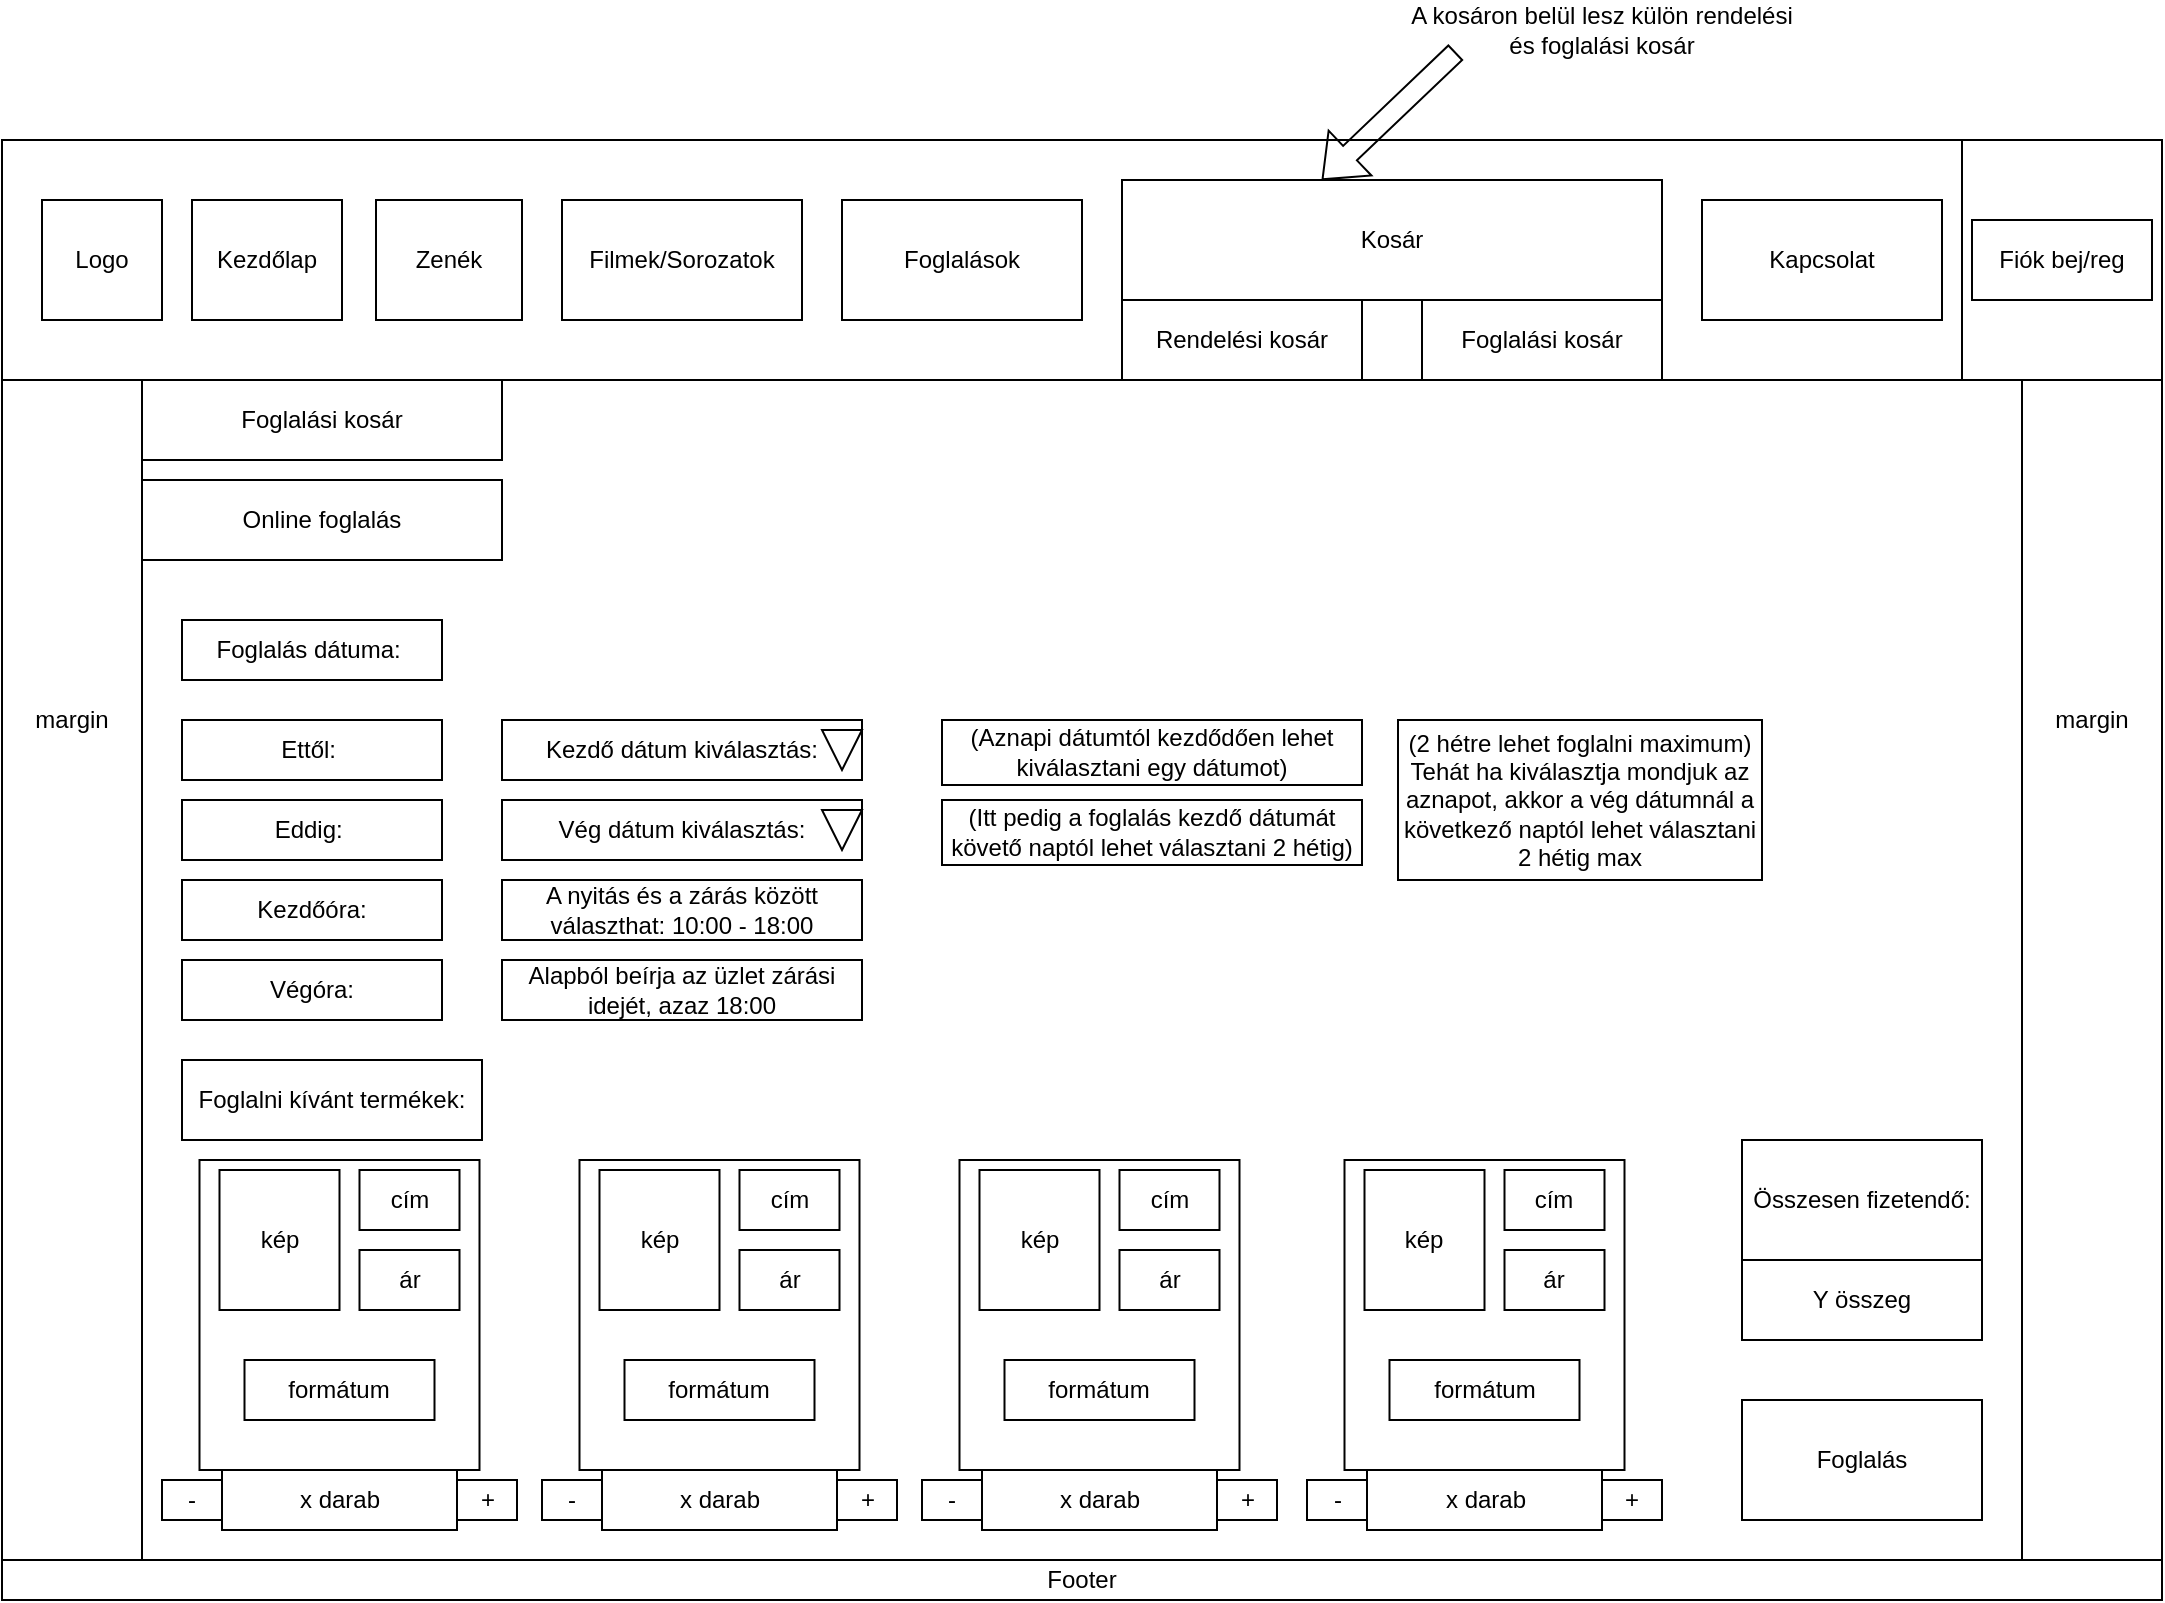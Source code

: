 <mxfile version="26.2.9">
  <diagram name="1 oldal" id="ohfmbEw8cCkdrReCNdVJ">
    <mxGraphModel dx="3423" dy="1365" grid="1" gridSize="10" guides="1" tooltips="1" connect="1" arrows="1" fold="1" page="1" pageScale="1" pageWidth="827" pageHeight="1169" math="0" shadow="0">
      <root>
        <mxCell id="0" />
        <mxCell id="1" parent="0" />
        <mxCell id="IHHWrMH8fhH2cyxZNXDR-1489" value="" style="rounded=0;whiteSpace=wrap;html=1;" vertex="1" parent="1">
          <mxGeometry x="-600" y="200" width="1080" height="730" as="geometry" />
        </mxCell>
        <mxCell id="IHHWrMH8fhH2cyxZNXDR-1490" value="" style="rounded=0;whiteSpace=wrap;html=1;" vertex="1" parent="1">
          <mxGeometry x="-600" y="200" width="1080" height="120" as="geometry" />
        </mxCell>
        <mxCell id="IHHWrMH8fhH2cyxZNXDR-1491" value="Footer" style="rounded=0;whiteSpace=wrap;html=1;" vertex="1" parent="1">
          <mxGeometry x="-600" y="910" width="1080" height="20" as="geometry" />
        </mxCell>
        <mxCell id="IHHWrMH8fhH2cyxZNXDR-1492" value="" style="rounded=0;whiteSpace=wrap;html=1;" vertex="1" parent="1">
          <mxGeometry x="380" y="200" width="100" height="120" as="geometry" />
        </mxCell>
        <mxCell id="IHHWrMH8fhH2cyxZNXDR-1493" value="Kezdőlap" style="rounded=0;whiteSpace=wrap;html=1;" vertex="1" parent="1">
          <mxGeometry x="-505" y="230" width="75" height="60" as="geometry" />
        </mxCell>
        <mxCell id="IHHWrMH8fhH2cyxZNXDR-1494" value="" style="rounded=0;whiteSpace=wrap;html=1;" vertex="1" parent="1">
          <mxGeometry x="110" y="260" width="120" height="60" as="geometry" />
        </mxCell>
        <mxCell id="IHHWrMH8fhH2cyxZNXDR-1495" value="Zenék" style="rounded=0;whiteSpace=wrap;html=1;" vertex="1" parent="1">
          <mxGeometry x="-413" y="230" width="73" height="60" as="geometry" />
        </mxCell>
        <mxCell id="IHHWrMH8fhH2cyxZNXDR-1496" value="" style="rounded=0;whiteSpace=wrap;html=1;" vertex="1" parent="1">
          <mxGeometry x="-40" y="260" width="120" height="60" as="geometry" />
        </mxCell>
        <mxCell id="IHHWrMH8fhH2cyxZNXDR-1497" value="Filmek/Sorozatok" style="rounded=0;whiteSpace=wrap;html=1;" vertex="1" parent="1">
          <mxGeometry x="-320" y="230" width="120" height="60" as="geometry" />
        </mxCell>
        <mxCell id="IHHWrMH8fhH2cyxZNXDR-1498" value="" style="rounded=0;whiteSpace=wrap;html=1;" vertex="1" parent="1">
          <mxGeometry x="-530" y="320" width="940" height="590" as="geometry" />
        </mxCell>
        <mxCell id="IHHWrMH8fhH2cyxZNXDR-1500" value="" style="rounded=0;whiteSpace=wrap;html=1;" vertex="1" parent="1">
          <mxGeometry x="-580" y="230" width="60" height="60" as="geometry" />
        </mxCell>
        <mxCell id="IHHWrMH8fhH2cyxZNXDR-1501" value="&lt;div&gt;Logo&lt;/div&gt;" style="text;html=1;align=center;verticalAlign=middle;whiteSpace=wrap;rounded=0;" vertex="1" parent="1">
          <mxGeometry x="-580" y="230" width="60" height="60" as="geometry" />
        </mxCell>
        <mxCell id="IHHWrMH8fhH2cyxZNXDR-1504" value="Rendelési kosár" style="text;html=1;align=center;verticalAlign=middle;whiteSpace=wrap;rounded=0;" vertex="1" parent="1">
          <mxGeometry x="-40" y="270" width="120" height="60" as="geometry" />
        </mxCell>
        <mxCell id="IHHWrMH8fhH2cyxZNXDR-1505" value="margin" style="text;html=1;align=center;verticalAlign=middle;whiteSpace=wrap;rounded=0;" vertex="1" parent="1">
          <mxGeometry x="-600" y="320" width="70" height="340" as="geometry" />
        </mxCell>
        <mxCell id="IHHWrMH8fhH2cyxZNXDR-1506" value="margin" style="text;html=1;align=center;verticalAlign=middle;whiteSpace=wrap;rounded=0;" vertex="1" parent="1">
          <mxGeometry x="410" y="320" width="70" height="340" as="geometry" />
        </mxCell>
        <mxCell id="IHHWrMH8fhH2cyxZNXDR-1507" value="Fiók bej/reg" style="rounded=0;whiteSpace=wrap;html=1;" vertex="1" parent="1">
          <mxGeometry x="385" y="240" width="90" height="40" as="geometry" />
        </mxCell>
        <mxCell id="IHHWrMH8fhH2cyxZNXDR-1508" value="" style="rounded=0;whiteSpace=wrap;html=1;" vertex="1" parent="1">
          <mxGeometry x="250" y="230" width="120" height="60" as="geometry" />
        </mxCell>
        <mxCell id="IHHWrMH8fhH2cyxZNXDR-1509" value="Kapcsolat" style="text;html=1;align=center;verticalAlign=middle;whiteSpace=wrap;rounded=0;" vertex="1" parent="1">
          <mxGeometry x="250" y="230" width="120" height="60" as="geometry" />
        </mxCell>
        <mxCell id="IHHWrMH8fhH2cyxZNXDR-1510" value="Foglalási kosár" style="text;html=1;align=center;verticalAlign=middle;whiteSpace=wrap;rounded=0;" vertex="1" parent="1">
          <mxGeometry x="110" y="270" width="120" height="60" as="geometry" />
        </mxCell>
        <mxCell id="IHHWrMH8fhH2cyxZNXDR-1511" value="Kosár" style="rounded=0;whiteSpace=wrap;html=1;" vertex="1" parent="1">
          <mxGeometry x="-40" y="220" width="270" height="60" as="geometry" />
        </mxCell>
        <mxCell id="IHHWrMH8fhH2cyxZNXDR-1512" value="A kosáron belül lesz külön rendelési és foglalási kosár" style="text;html=1;align=center;verticalAlign=middle;whiteSpace=wrap;rounded=0;" vertex="1" parent="1">
          <mxGeometry x="100" y="130" width="200" height="30" as="geometry" />
        </mxCell>
        <mxCell id="IHHWrMH8fhH2cyxZNXDR-1513" value="" style="endArrow=classic;html=1;rounded=0;entryX=0.37;entryY=0;entryDx=0;entryDy=0;shape=flexArrow;entryPerimeter=0;exitX=0.135;exitY=0.867;exitDx=0;exitDy=0;exitPerimeter=0;" edge="1" parent="1" source="IHHWrMH8fhH2cyxZNXDR-1512" target="IHHWrMH8fhH2cyxZNXDR-1511">
          <mxGeometry width="50" height="50" relative="1" as="geometry">
            <mxPoint x="-20" y="180" as="sourcePoint" />
            <mxPoint x="-140" y="260" as="targetPoint" />
          </mxGeometry>
        </mxCell>
        <mxCell id="IHHWrMH8fhH2cyxZNXDR-1514" value="Foglalási kosár" style="rounded=0;whiteSpace=wrap;html=1;" vertex="1" parent="1">
          <mxGeometry x="-530" y="320" width="180" height="40" as="geometry" />
        </mxCell>
        <mxCell id="IHHWrMH8fhH2cyxZNXDR-1515" value="Online foglalás" style="rounded=0;whiteSpace=wrap;html=1;" vertex="1" parent="1">
          <mxGeometry x="-530" y="370" width="180" height="40" as="geometry" />
        </mxCell>
        <mxCell id="IHHWrMH8fhH2cyxZNXDR-1516" value="Foglalás dátuma:&amp;nbsp;" style="rounded=0;whiteSpace=wrap;html=1;" vertex="1" parent="1">
          <mxGeometry x="-510" y="440" width="130" height="30" as="geometry" />
        </mxCell>
        <mxCell id="IHHWrMH8fhH2cyxZNXDR-1517" value="Ettől:&amp;nbsp;" style="rounded=0;whiteSpace=wrap;html=1;" vertex="1" parent="1">
          <mxGeometry x="-510" y="490" width="130" height="30" as="geometry" />
        </mxCell>
        <mxCell id="IHHWrMH8fhH2cyxZNXDR-1518" value="Kezdő dátum kiválasztás:" style="rounded=0;whiteSpace=wrap;html=1;" vertex="1" parent="1">
          <mxGeometry x="-350" y="490" width="180" height="30" as="geometry" />
        </mxCell>
        <mxCell id="IHHWrMH8fhH2cyxZNXDR-1519" value="" style="triangle;whiteSpace=wrap;html=1;rotation=90;" vertex="1" parent="1">
          <mxGeometry x="-190" y="495" width="20" height="20" as="geometry" />
        </mxCell>
        <mxCell id="IHHWrMH8fhH2cyxZNXDR-1520" value="Eddig:&amp;nbsp;" style="rounded=0;whiteSpace=wrap;html=1;" vertex="1" parent="1">
          <mxGeometry x="-510" y="530" width="130" height="30" as="geometry" />
        </mxCell>
        <mxCell id="IHHWrMH8fhH2cyxZNXDR-1521" value="Vég dátum kiválasztás:" style="rounded=0;whiteSpace=wrap;html=1;" vertex="1" parent="1">
          <mxGeometry x="-350" y="530" width="180" height="30" as="geometry" />
        </mxCell>
        <mxCell id="IHHWrMH8fhH2cyxZNXDR-1522" value="" style="triangle;whiteSpace=wrap;html=1;rotation=90;" vertex="1" parent="1">
          <mxGeometry x="-190" y="535" width="20" height="20" as="geometry" />
        </mxCell>
        <mxCell id="IHHWrMH8fhH2cyxZNXDR-1523" value="(Aznapi dátumtól kezdődően lehet kiválasztani egy dátumot)" style="rounded=0;whiteSpace=wrap;html=1;" vertex="1" parent="1">
          <mxGeometry x="-130" y="490" width="210" height="32.5" as="geometry" />
        </mxCell>
        <mxCell id="IHHWrMH8fhH2cyxZNXDR-1524" value="(2 hétre lehet foglalni maximum)&lt;div&gt;Tehát ha kiválasztja mondjuk az aznapot, akkor a vég dátumnál a következő naptól lehet választani 2 hétig max&lt;/div&gt;" style="rounded=0;whiteSpace=wrap;html=1;" vertex="1" parent="1">
          <mxGeometry x="98" y="490" width="182" height="80" as="geometry" />
        </mxCell>
        <mxCell id="IHHWrMH8fhH2cyxZNXDR-1525" value="(Itt pedig a foglalás kezdő dátumát követő naptól lehet választani 2 hétig)" style="rounded=0;whiteSpace=wrap;html=1;" vertex="1" parent="1">
          <mxGeometry x="-130" y="530" width="210" height="32.5" as="geometry" />
        </mxCell>
        <mxCell id="IHHWrMH8fhH2cyxZNXDR-1526" value="Kezdőóra:" style="rounded=0;whiteSpace=wrap;html=1;" vertex="1" parent="1">
          <mxGeometry x="-510" y="570" width="130" height="30" as="geometry" />
        </mxCell>
        <mxCell id="IHHWrMH8fhH2cyxZNXDR-1527" value="A nyitás és a zárás között választhat: 10:00 - 18:00" style="rounded=0;whiteSpace=wrap;html=1;" vertex="1" parent="1">
          <mxGeometry x="-350" y="570" width="180" height="30" as="geometry" />
        </mxCell>
        <mxCell id="IHHWrMH8fhH2cyxZNXDR-1528" value="Végóra:" style="rounded=0;whiteSpace=wrap;html=1;" vertex="1" parent="1">
          <mxGeometry x="-510" y="610" width="130" height="30" as="geometry" />
        </mxCell>
        <mxCell id="IHHWrMH8fhH2cyxZNXDR-1529" value="Alapból beírja az üzlet zárási idejét, azaz 18:00" style="rounded=0;whiteSpace=wrap;html=1;" vertex="1" parent="1">
          <mxGeometry x="-350" y="610" width="180" height="30" as="geometry" />
        </mxCell>
        <mxCell id="IHHWrMH8fhH2cyxZNXDR-1530" value="" style="group" vertex="1" connectable="0" parent="1">
          <mxGeometry x="-520" y="710" width="177.5" height="185" as="geometry" />
        </mxCell>
        <mxCell id="IHHWrMH8fhH2cyxZNXDR-1531" value="" style="group" vertex="1" connectable="0" parent="IHHWrMH8fhH2cyxZNXDR-1530">
          <mxGeometry x="18.75" width="140" height="155" as="geometry" />
        </mxCell>
        <mxCell id="IHHWrMH8fhH2cyxZNXDR-1532" value="" style="rounded=0;whiteSpace=wrap;html=1;" vertex="1" parent="IHHWrMH8fhH2cyxZNXDR-1531">
          <mxGeometry width="140" height="155" as="geometry" />
        </mxCell>
        <mxCell id="IHHWrMH8fhH2cyxZNXDR-1533" value="kép" style="rounded=0;whiteSpace=wrap;html=1;" vertex="1" parent="IHHWrMH8fhH2cyxZNXDR-1531">
          <mxGeometry x="10" y="5" width="60" height="70" as="geometry" />
        </mxCell>
        <mxCell id="IHHWrMH8fhH2cyxZNXDR-1534" value="cím" style="rounded=0;whiteSpace=wrap;html=1;" vertex="1" parent="IHHWrMH8fhH2cyxZNXDR-1531">
          <mxGeometry x="80" y="5" width="50" height="30" as="geometry" />
        </mxCell>
        <mxCell id="IHHWrMH8fhH2cyxZNXDR-1535" value="ár" style="rounded=0;whiteSpace=wrap;html=1;" vertex="1" parent="IHHWrMH8fhH2cyxZNXDR-1531">
          <mxGeometry x="80" y="45" width="50" height="30" as="geometry" />
        </mxCell>
        <mxCell id="IHHWrMH8fhH2cyxZNXDR-1536" value="formátum" style="rounded=0;whiteSpace=wrap;html=1;" vertex="1" parent="IHHWrMH8fhH2cyxZNXDR-1531">
          <mxGeometry x="22.5" y="100" width="95" height="30" as="geometry" />
        </mxCell>
        <mxCell id="IHHWrMH8fhH2cyxZNXDR-1537" value="" style="group" vertex="1" connectable="0" parent="IHHWrMH8fhH2cyxZNXDR-1530">
          <mxGeometry y="155" width="177.5" height="30" as="geometry" />
        </mxCell>
        <mxCell id="IHHWrMH8fhH2cyxZNXDR-1538" value="x darab" style="rounded=0;whiteSpace=wrap;html=1;" vertex="1" parent="IHHWrMH8fhH2cyxZNXDR-1537">
          <mxGeometry x="30" width="117.5" height="30" as="geometry" />
        </mxCell>
        <mxCell id="IHHWrMH8fhH2cyxZNXDR-1539" value="-" style="rounded=0;whiteSpace=wrap;html=1;" vertex="1" parent="IHHWrMH8fhH2cyxZNXDR-1537">
          <mxGeometry y="5" width="30" height="20" as="geometry" />
        </mxCell>
        <mxCell id="IHHWrMH8fhH2cyxZNXDR-1540" value="+" style="rounded=0;whiteSpace=wrap;html=1;" vertex="1" parent="IHHWrMH8fhH2cyxZNXDR-1537">
          <mxGeometry x="147.5" y="5" width="30" height="20" as="geometry" />
        </mxCell>
        <mxCell id="IHHWrMH8fhH2cyxZNXDR-1541" value="Foglalni kívánt termékek:" style="rounded=0;whiteSpace=wrap;html=1;" vertex="1" parent="1">
          <mxGeometry x="-510" y="660" width="150" height="40" as="geometry" />
        </mxCell>
        <mxCell id="IHHWrMH8fhH2cyxZNXDR-1542" value="" style="group" vertex="1" connectable="0" parent="1">
          <mxGeometry x="-330" y="710" width="177.5" height="185" as="geometry" />
        </mxCell>
        <mxCell id="IHHWrMH8fhH2cyxZNXDR-1543" value="" style="group" vertex="1" connectable="0" parent="IHHWrMH8fhH2cyxZNXDR-1542">
          <mxGeometry x="18.75" width="140" height="155" as="geometry" />
        </mxCell>
        <mxCell id="IHHWrMH8fhH2cyxZNXDR-1544" value="" style="rounded=0;whiteSpace=wrap;html=1;" vertex="1" parent="IHHWrMH8fhH2cyxZNXDR-1543">
          <mxGeometry width="140" height="155" as="geometry" />
        </mxCell>
        <mxCell id="IHHWrMH8fhH2cyxZNXDR-1545" value="kép" style="rounded=0;whiteSpace=wrap;html=1;" vertex="1" parent="IHHWrMH8fhH2cyxZNXDR-1543">
          <mxGeometry x="10" y="5" width="60" height="70" as="geometry" />
        </mxCell>
        <mxCell id="IHHWrMH8fhH2cyxZNXDR-1546" value="cím" style="rounded=0;whiteSpace=wrap;html=1;" vertex="1" parent="IHHWrMH8fhH2cyxZNXDR-1543">
          <mxGeometry x="80" y="5" width="50" height="30" as="geometry" />
        </mxCell>
        <mxCell id="IHHWrMH8fhH2cyxZNXDR-1547" value="ár" style="rounded=0;whiteSpace=wrap;html=1;" vertex="1" parent="IHHWrMH8fhH2cyxZNXDR-1543">
          <mxGeometry x="80" y="45" width="50" height="30" as="geometry" />
        </mxCell>
        <mxCell id="IHHWrMH8fhH2cyxZNXDR-1548" value="formátum" style="rounded=0;whiteSpace=wrap;html=1;" vertex="1" parent="IHHWrMH8fhH2cyxZNXDR-1543">
          <mxGeometry x="22.5" y="100" width="95" height="30" as="geometry" />
        </mxCell>
        <mxCell id="IHHWrMH8fhH2cyxZNXDR-1549" value="" style="group" vertex="1" connectable="0" parent="IHHWrMH8fhH2cyxZNXDR-1542">
          <mxGeometry y="155" width="177.5" height="30" as="geometry" />
        </mxCell>
        <mxCell id="IHHWrMH8fhH2cyxZNXDR-1550" value="x darab" style="rounded=0;whiteSpace=wrap;html=1;" vertex="1" parent="IHHWrMH8fhH2cyxZNXDR-1549">
          <mxGeometry x="30" width="117.5" height="30" as="geometry" />
        </mxCell>
        <mxCell id="IHHWrMH8fhH2cyxZNXDR-1551" value="-" style="rounded=0;whiteSpace=wrap;html=1;" vertex="1" parent="IHHWrMH8fhH2cyxZNXDR-1549">
          <mxGeometry y="5" width="30" height="20" as="geometry" />
        </mxCell>
        <mxCell id="IHHWrMH8fhH2cyxZNXDR-1552" value="+" style="rounded=0;whiteSpace=wrap;html=1;" vertex="1" parent="IHHWrMH8fhH2cyxZNXDR-1549">
          <mxGeometry x="147.5" y="5" width="30" height="20" as="geometry" />
        </mxCell>
        <mxCell id="IHHWrMH8fhH2cyxZNXDR-1553" value="" style="group" vertex="1" connectable="0" parent="1">
          <mxGeometry x="-140" y="710" width="177.5" height="185" as="geometry" />
        </mxCell>
        <mxCell id="IHHWrMH8fhH2cyxZNXDR-1554" value="" style="group" vertex="1" connectable="0" parent="IHHWrMH8fhH2cyxZNXDR-1553">
          <mxGeometry x="18.75" width="140" height="155" as="geometry" />
        </mxCell>
        <mxCell id="IHHWrMH8fhH2cyxZNXDR-1555" value="" style="rounded=0;whiteSpace=wrap;html=1;" vertex="1" parent="IHHWrMH8fhH2cyxZNXDR-1554">
          <mxGeometry width="140" height="155" as="geometry" />
        </mxCell>
        <mxCell id="IHHWrMH8fhH2cyxZNXDR-1556" value="kép" style="rounded=0;whiteSpace=wrap;html=1;" vertex="1" parent="IHHWrMH8fhH2cyxZNXDR-1554">
          <mxGeometry x="10" y="5" width="60" height="70" as="geometry" />
        </mxCell>
        <mxCell id="IHHWrMH8fhH2cyxZNXDR-1557" value="cím" style="rounded=0;whiteSpace=wrap;html=1;" vertex="1" parent="IHHWrMH8fhH2cyxZNXDR-1554">
          <mxGeometry x="80" y="5" width="50" height="30" as="geometry" />
        </mxCell>
        <mxCell id="IHHWrMH8fhH2cyxZNXDR-1558" value="ár" style="rounded=0;whiteSpace=wrap;html=1;" vertex="1" parent="IHHWrMH8fhH2cyxZNXDR-1554">
          <mxGeometry x="80" y="45" width="50" height="30" as="geometry" />
        </mxCell>
        <mxCell id="IHHWrMH8fhH2cyxZNXDR-1559" value="formátum" style="rounded=0;whiteSpace=wrap;html=1;" vertex="1" parent="IHHWrMH8fhH2cyxZNXDR-1554">
          <mxGeometry x="22.5" y="100" width="95" height="30" as="geometry" />
        </mxCell>
        <mxCell id="IHHWrMH8fhH2cyxZNXDR-1560" value="" style="group" vertex="1" connectable="0" parent="IHHWrMH8fhH2cyxZNXDR-1553">
          <mxGeometry y="155" width="177.5" height="30" as="geometry" />
        </mxCell>
        <mxCell id="IHHWrMH8fhH2cyxZNXDR-1561" value="x darab" style="rounded=0;whiteSpace=wrap;html=1;" vertex="1" parent="IHHWrMH8fhH2cyxZNXDR-1560">
          <mxGeometry x="30" width="117.5" height="30" as="geometry" />
        </mxCell>
        <mxCell id="IHHWrMH8fhH2cyxZNXDR-1562" value="-" style="rounded=0;whiteSpace=wrap;html=1;" vertex="1" parent="IHHWrMH8fhH2cyxZNXDR-1560">
          <mxGeometry y="5" width="30" height="20" as="geometry" />
        </mxCell>
        <mxCell id="IHHWrMH8fhH2cyxZNXDR-1563" value="+" style="rounded=0;whiteSpace=wrap;html=1;" vertex="1" parent="IHHWrMH8fhH2cyxZNXDR-1560">
          <mxGeometry x="147.5" y="5" width="30" height="20" as="geometry" />
        </mxCell>
        <mxCell id="IHHWrMH8fhH2cyxZNXDR-1564" value="" style="group" vertex="1" connectable="0" parent="1">
          <mxGeometry x="52.5" y="710" width="177.5" height="185" as="geometry" />
        </mxCell>
        <mxCell id="IHHWrMH8fhH2cyxZNXDR-1565" value="" style="group" vertex="1" connectable="0" parent="IHHWrMH8fhH2cyxZNXDR-1564">
          <mxGeometry x="18.75" width="140" height="155" as="geometry" />
        </mxCell>
        <mxCell id="IHHWrMH8fhH2cyxZNXDR-1566" value="" style="rounded=0;whiteSpace=wrap;html=1;" vertex="1" parent="IHHWrMH8fhH2cyxZNXDR-1565">
          <mxGeometry width="140" height="155" as="geometry" />
        </mxCell>
        <mxCell id="IHHWrMH8fhH2cyxZNXDR-1567" value="kép" style="rounded=0;whiteSpace=wrap;html=1;" vertex="1" parent="IHHWrMH8fhH2cyxZNXDR-1565">
          <mxGeometry x="10" y="5" width="60" height="70" as="geometry" />
        </mxCell>
        <mxCell id="IHHWrMH8fhH2cyxZNXDR-1568" value="cím" style="rounded=0;whiteSpace=wrap;html=1;" vertex="1" parent="IHHWrMH8fhH2cyxZNXDR-1565">
          <mxGeometry x="80" y="5" width="50" height="30" as="geometry" />
        </mxCell>
        <mxCell id="IHHWrMH8fhH2cyxZNXDR-1569" value="ár" style="rounded=0;whiteSpace=wrap;html=1;" vertex="1" parent="IHHWrMH8fhH2cyxZNXDR-1565">
          <mxGeometry x="80" y="45" width="50" height="30" as="geometry" />
        </mxCell>
        <mxCell id="IHHWrMH8fhH2cyxZNXDR-1570" value="formátum" style="rounded=0;whiteSpace=wrap;html=1;" vertex="1" parent="IHHWrMH8fhH2cyxZNXDR-1565">
          <mxGeometry x="22.5" y="100" width="95" height="30" as="geometry" />
        </mxCell>
        <mxCell id="IHHWrMH8fhH2cyxZNXDR-1571" value="" style="group" vertex="1" connectable="0" parent="IHHWrMH8fhH2cyxZNXDR-1564">
          <mxGeometry y="155" width="177.5" height="30" as="geometry" />
        </mxCell>
        <mxCell id="IHHWrMH8fhH2cyxZNXDR-1572" value="x darab" style="rounded=0;whiteSpace=wrap;html=1;" vertex="1" parent="IHHWrMH8fhH2cyxZNXDR-1571">
          <mxGeometry x="30" width="117.5" height="30" as="geometry" />
        </mxCell>
        <mxCell id="IHHWrMH8fhH2cyxZNXDR-1573" value="-" style="rounded=0;whiteSpace=wrap;html=1;" vertex="1" parent="IHHWrMH8fhH2cyxZNXDR-1571">
          <mxGeometry y="5" width="30" height="20" as="geometry" />
        </mxCell>
        <mxCell id="IHHWrMH8fhH2cyxZNXDR-1574" value="+" style="rounded=0;whiteSpace=wrap;html=1;" vertex="1" parent="IHHWrMH8fhH2cyxZNXDR-1571">
          <mxGeometry x="147.5" y="5" width="30" height="20" as="geometry" />
        </mxCell>
        <mxCell id="IHHWrMH8fhH2cyxZNXDR-1575" value="Összesen fizetendő:" style="rounded=0;whiteSpace=wrap;html=1;" vertex="1" parent="1">
          <mxGeometry x="270" y="700" width="120" height="60" as="geometry" />
        </mxCell>
        <mxCell id="IHHWrMH8fhH2cyxZNXDR-1576" value="Y összeg" style="rounded=0;whiteSpace=wrap;html=1;" vertex="1" parent="1">
          <mxGeometry x="270" y="760" width="120" height="40" as="geometry" />
        </mxCell>
        <mxCell id="IHHWrMH8fhH2cyxZNXDR-1577" value="Foglalás" style="rounded=0;whiteSpace=wrap;html=1;" vertex="1" parent="1">
          <mxGeometry x="270" y="830" width="120" height="60" as="geometry" />
        </mxCell>
        <mxCell id="IHHWrMH8fhH2cyxZNXDR-1578" value="Foglalások" style="rounded=0;whiteSpace=wrap;html=1;" vertex="1" parent="1">
          <mxGeometry x="-180" y="230" width="120" height="60" as="geometry" />
        </mxCell>
      </root>
    </mxGraphModel>
  </diagram>
</mxfile>
